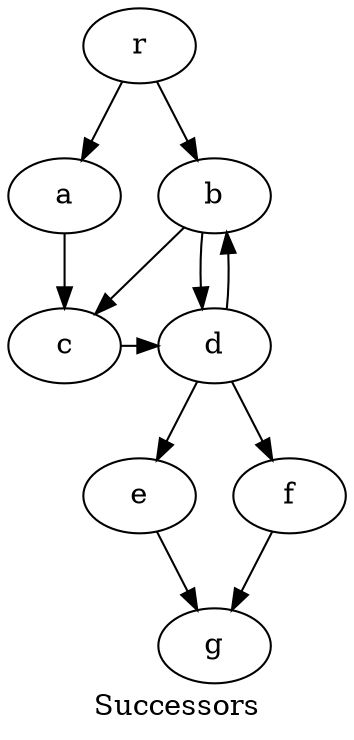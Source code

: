 digraph {
        label="Successors";
        r -> a;
        r -> b;
        a -> c;
        b -> c;
        b -> d;
        c -> d;
        d -> b;
        d -> e;
        d -> f;
        e -> g;
        f -> g;
        { rank=same; r }
        { rank=same; a; b }
        { rank=same; c; d }
        { rank=same; e; f }
        { rank=same; g }
}
